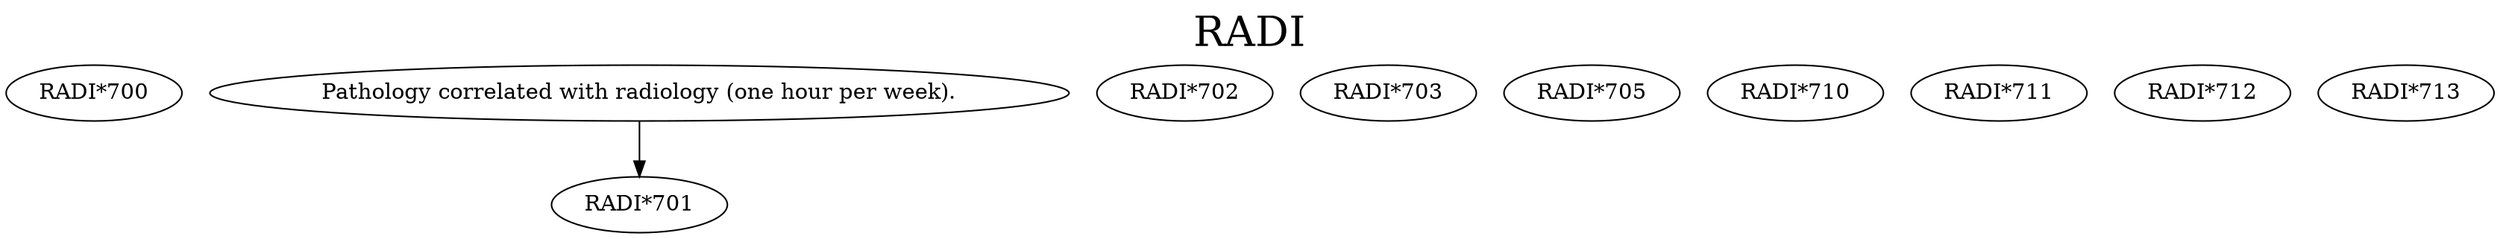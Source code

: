 digraph RADI {
labelloc = "t";
label = "RADI"
fontsize = 27;
"RADI*700"
"Pathology correlated with radiology (one hour per week)." -> "RADI*701" [style=solid]
"RADI*702"
"RADI*703"
"RADI*705"
"RADI*710"
"RADI*711"
"RADI*712"
"RADI*713"
}
